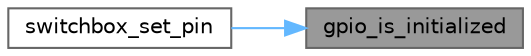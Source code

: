 digraph "gpio_is_initialized"
{
 // LATEX_PDF_SIZE
  bgcolor="transparent";
  edge [fontname=Helvetica,fontsize=10,labelfontname=Helvetica,labelfontsize=10];
  node [fontname=Helvetica,fontsize=10,shape=box,height=0.2,width=0.4];
  rankdir="RL";
  Node1 [id="Node000001",label="gpio_is_initialized",height=0.2,width=0.4,color="gray40", fillcolor="grey60", style="filled", fontcolor="black",tooltip=" "];
  Node1 -> Node2 [id="edge1_Node000001_Node000002",dir="back",color="steelblue1",style="solid",tooltip=" "];
  Node2 [id="Node000002",label="switchbox_set_pin",height=0.2,width=0.4,color="grey40", fillcolor="white", style="filled",URL="$group__SWITCHBOX.html#gaf00e8e471d78f9a6a238bd0b4c3437f5",tooltip="Set the type of a switch pin."];
}
